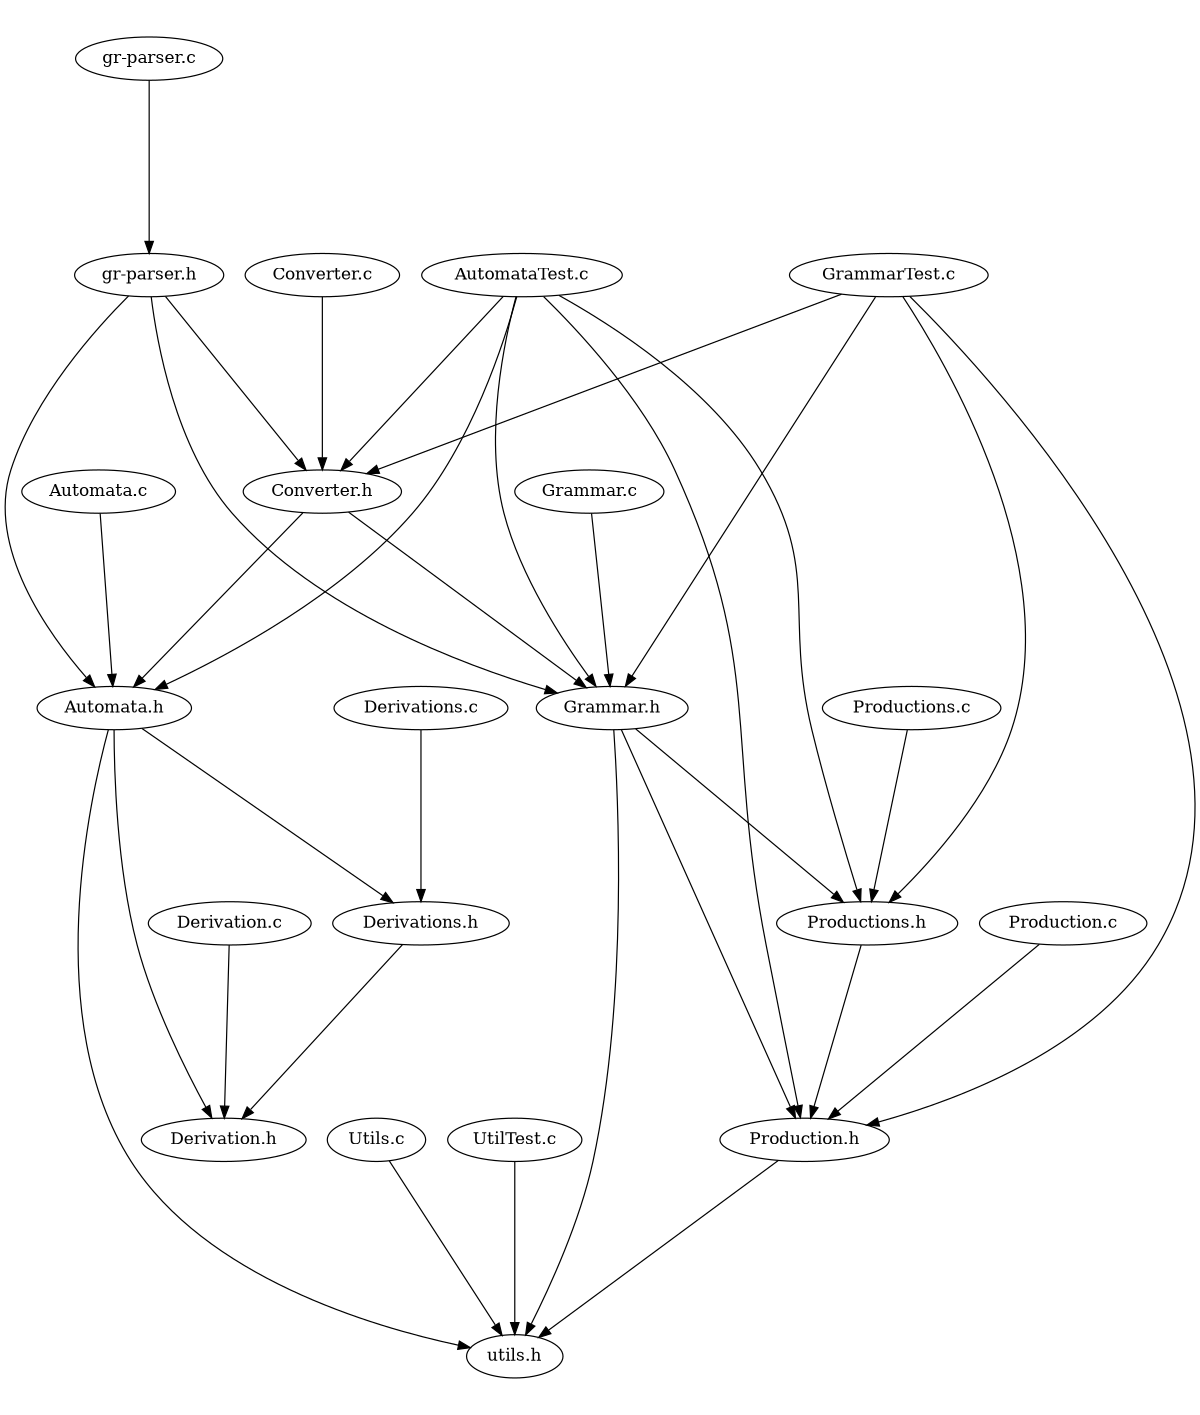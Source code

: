 digraph "source tree" {
    overlap=scale;
    size="8,10";
    ratio="fill";
    fontsize="16";
    fontname="Helvetica";
	clusterrank="local";
	"gr-parser.h" -> "Automata.h"
	"Grammar.h" -> "Productions.h"
	"AutomataTest.c" -> "Grammar.h"
	"Production.c" -> "Production.h"
	"Automata.h" -> "Derivations.h"
	"Derivations.h" -> "Derivation.h"
	"gr-parser.h" -> "Converter.h"
	"Grammar.c" -> "Grammar.h"
	"Utils.c" -> "utils.h"
	"Converter.c" -> "Converter.h"
	"GrammarTest.c" -> "Production.h"
	"AutomataTest.c" -> "Production.h"
	"Automata.h" -> "Derivation.h"
	"UtilTest.c" -> "utils.h"
	"gr-parser.h" -> "Grammar.h"
	"Automata.h" -> "utils.h"
	"Derivation.c" -> "Derivation.h"
	"Production.h" -> "utils.h"
	"Automata.c" -> "Automata.h"
	"GrammarTest.c" -> "Converter.h"
	"AutomataTest.c" -> "Converter.h"
	"AutomataTest.c" -> "Productions.h"
	"Converter.h" -> "Automata.h"
	"AutomataTest.c" -> "Automata.h"
	"gr-parser.c" -> "gr-parser.h"
	"Derivations.c" -> "Derivations.h"
	"Productions.c" -> "Productions.h"
	"Grammar.h" -> "utils.h"
	"Productions.h" -> "Production.h"
	"Grammar.h" -> "Production.h"
	"Converter.h" -> "Grammar.h"
	"GrammarTest.c" -> "Productions.h"
	"GrammarTest.c" -> "Grammar.h"
}
